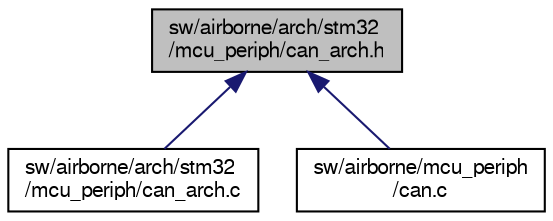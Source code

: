 digraph "sw/airborne/arch/stm32/mcu_periph/can_arch.h"
{
  edge [fontname="FreeSans",fontsize="10",labelfontname="FreeSans",labelfontsize="10"];
  node [fontname="FreeSans",fontsize="10",shape=record];
  Node1 [label="sw/airborne/arch/stm32\l/mcu_periph/can_arch.h",height=0.2,width=0.4,color="black", fillcolor="grey75", style="filled", fontcolor="black"];
  Node1 -> Node2 [dir="back",color="midnightblue",fontsize="10",style="solid",fontname="FreeSans"];
  Node2 [label="sw/airborne/arch/stm32\l/mcu_periph/can_arch.c",height=0.2,width=0.4,color="black", fillcolor="white", style="filled",URL="$can__arch_8c.html",tooltip="Handling of CAN hardware for STM32. "];
  Node1 -> Node3 [dir="back",color="midnightblue",fontsize="10",style="solid",fontname="FreeSans"];
  Node3 [label="sw/airborne/mcu_periph\l/can.c",height=0.2,width=0.4,color="black", fillcolor="white", style="filled",URL="$can_8c.html"];
}
